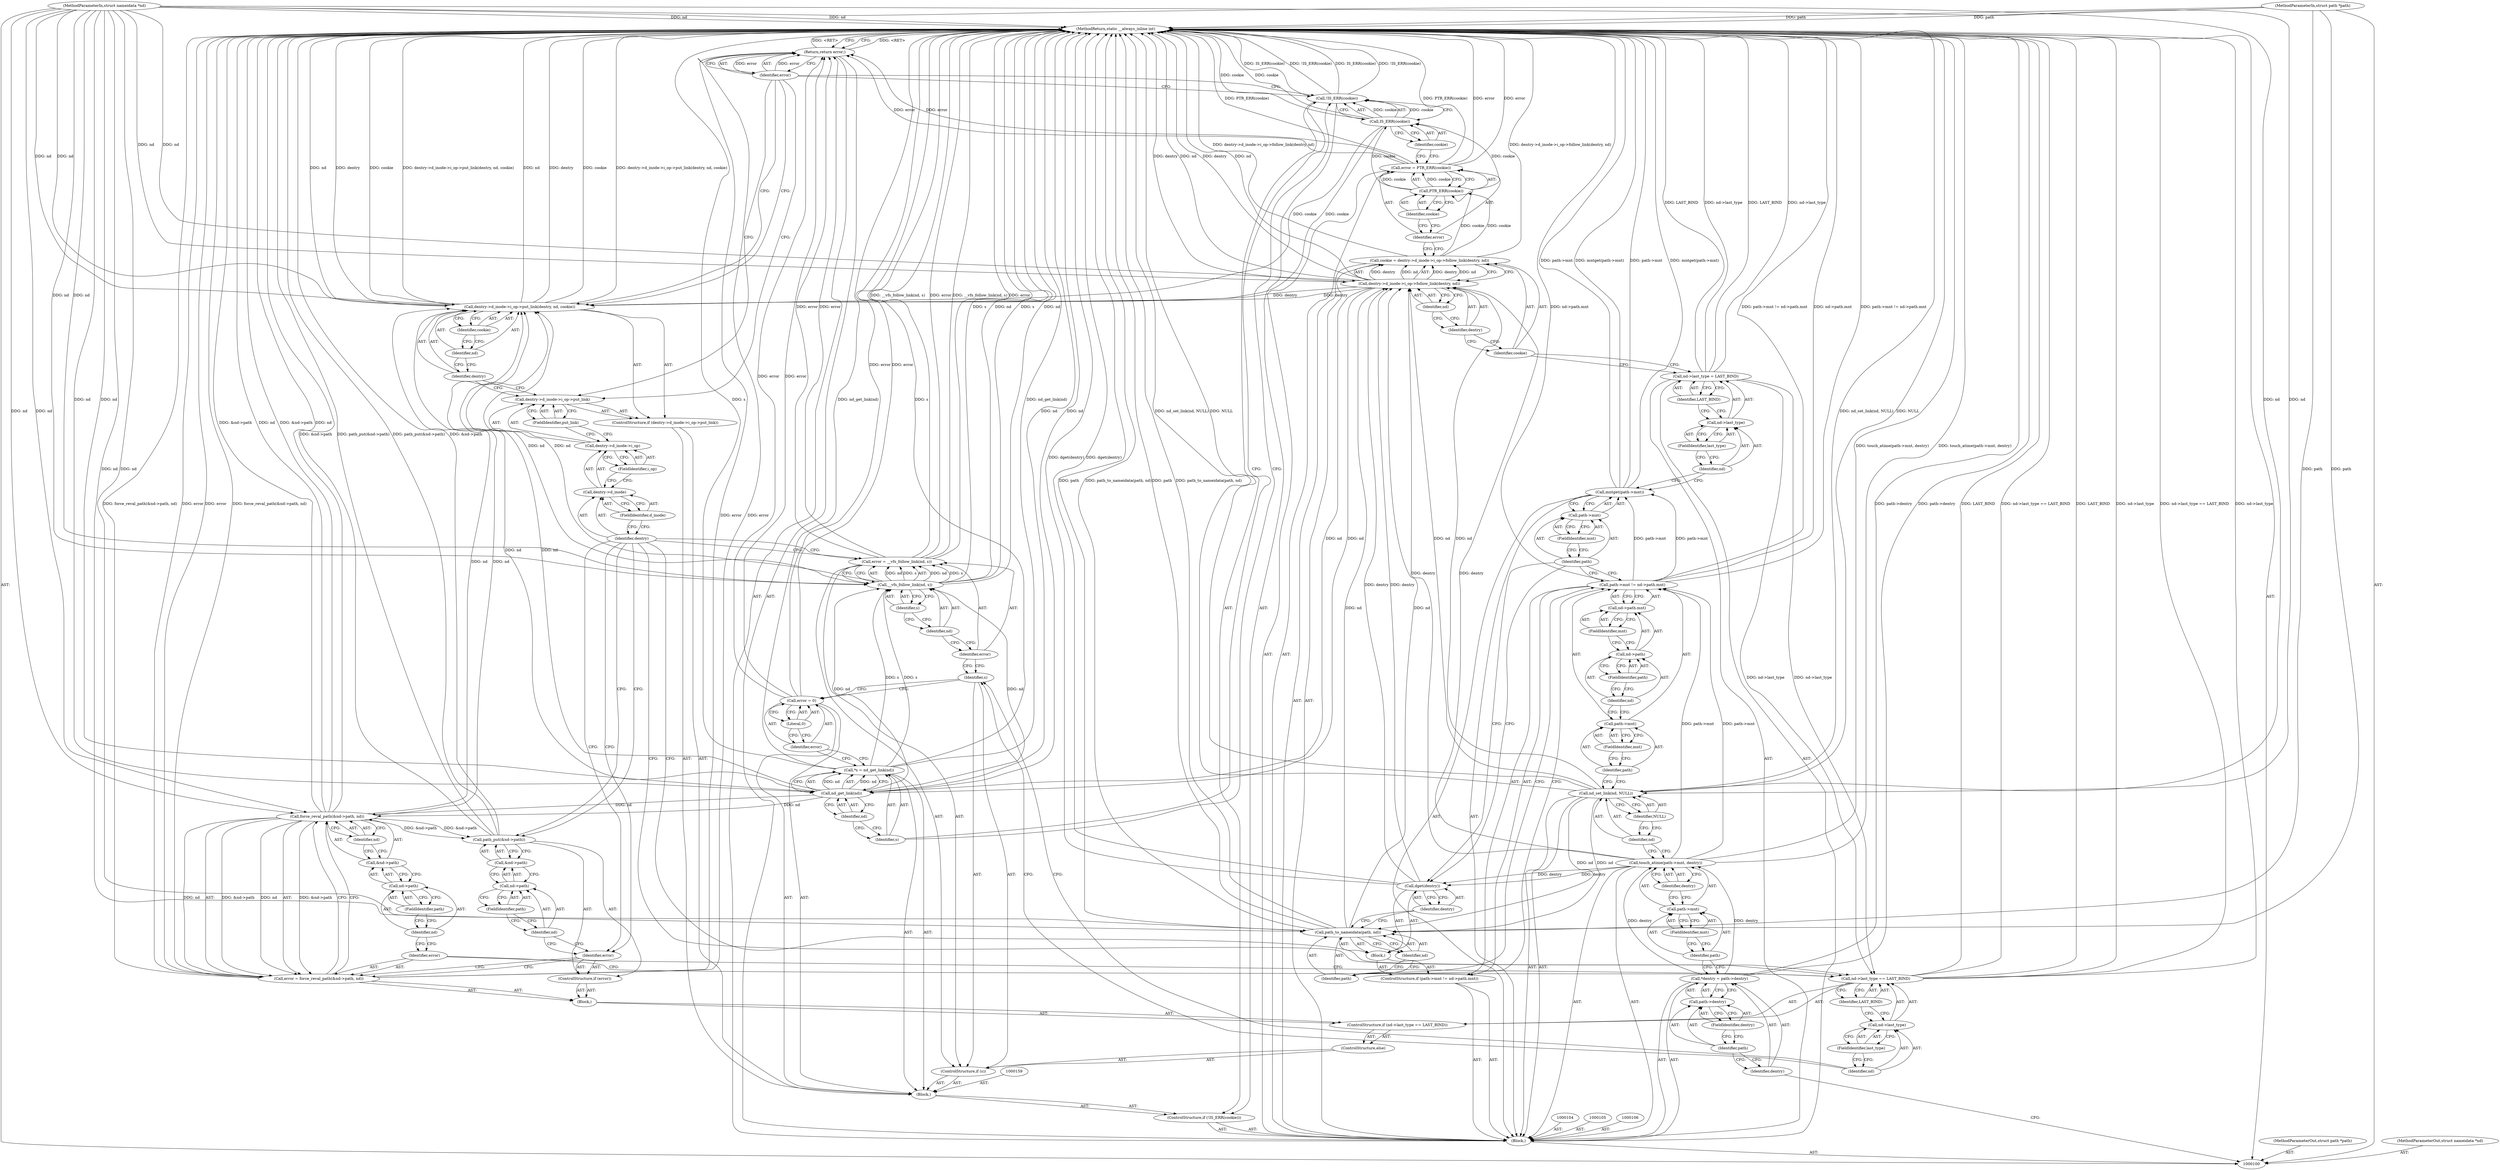 digraph "0_linux_86acdca1b63e6890540fa19495cfc708beff3d8b" {
"1000211" [label="(MethodReturn,static __always_inline int)"];
"1000101" [label="(MethodParameterIn,struct path *path)"];
"1000315" [label="(MethodParameterOut,struct path *path)"];
"1000102" [label="(MethodParameterIn,struct nameidata *nd)"];
"1000316" [label="(MethodParameterOut,struct nameidata *nd)"];
"1000120" [label="(ControlStructure,if (path->mnt != nd->path.mnt))"];
"1000124" [label="(FieldIdentifier,mnt)"];
"1000125" [label="(Call,nd->path.mnt)"];
"1000126" [label="(Call,nd->path)"];
"1000127" [label="(Identifier,nd)"];
"1000128" [label="(FieldIdentifier,path)"];
"1000129" [label="(FieldIdentifier,mnt)"];
"1000130" [label="(Block,)"];
"1000121" [label="(Call,path->mnt != nd->path.mnt)"];
"1000122" [label="(Call,path->mnt)"];
"1000123" [label="(Identifier,path)"];
"1000131" [label="(Call,path_to_nameidata(path, nd))"];
"1000132" [label="(Identifier,path)"];
"1000133" [label="(Identifier,nd)"];
"1000134" [label="(Call,dget(dentry))"];
"1000135" [label="(Identifier,dentry)"];
"1000139" [label="(FieldIdentifier,mnt)"];
"1000136" [label="(Call,mntget(path->mnt))"];
"1000137" [label="(Call,path->mnt)"];
"1000138" [label="(Identifier,path)"];
"1000140" [label="(Call,nd->last_type = LAST_BIND)"];
"1000141" [label="(Call,nd->last_type)"];
"1000142" [label="(Identifier,nd)"];
"1000144" [label="(Identifier,LAST_BIND)"];
"1000143" [label="(FieldIdentifier,last_type)"];
"1000147" [label="(Call,dentry->d_inode->i_op->follow_link(dentry, nd))"];
"1000145" [label="(Call,cookie = dentry->d_inode->i_op->follow_link(dentry, nd))"];
"1000146" [label="(Identifier,cookie)"];
"1000148" [label="(Identifier,dentry)"];
"1000149" [label="(Identifier,nd)"];
"1000152" [label="(Call,PTR_ERR(cookie))"];
"1000153" [label="(Identifier,cookie)"];
"1000150" [label="(Call,error = PTR_ERR(cookie))"];
"1000151" [label="(Identifier,error)"];
"1000157" [label="(Identifier,cookie)"];
"1000154" [label="(ControlStructure,if (!IS_ERR(cookie)))"];
"1000155" [label="(Call,!IS_ERR(cookie))"];
"1000156" [label="(Call,IS_ERR(cookie))"];
"1000162" [label="(Call,nd_get_link(nd))"];
"1000158" [label="(Block,)"];
"1000163" [label="(Identifier,nd)"];
"1000160" [label="(Call,*s = nd_get_link(nd))"];
"1000161" [label="(Identifier,s)"];
"1000103" [label="(Block,)"];
"1000166" [label="(Literal,0)"];
"1000164" [label="(Call,error = 0)"];
"1000165" [label="(Identifier,error)"];
"1000167" [label="(ControlStructure,if (s))"];
"1000168" [label="(Identifier,s)"];
"1000171" [label="(Call,__vfs_follow_link(nd, s))"];
"1000172" [label="(Identifier,nd)"];
"1000169" [label="(Call,error = __vfs_follow_link(nd, s))"];
"1000170" [label="(Identifier,error)"];
"1000173" [label="(Identifier,s)"];
"1000176" [label="(Call,nd->last_type == LAST_BIND)"];
"1000177" [label="(Call,nd->last_type)"];
"1000178" [label="(Identifier,nd)"];
"1000179" [label="(FieldIdentifier,last_type)"];
"1000174" [label="(ControlStructure,else)"];
"1000180" [label="(Identifier,LAST_BIND)"];
"1000181" [label="(Block,)"];
"1000175" [label="(ControlStructure,if (nd->last_type == LAST_BIND))"];
"1000184" [label="(Call,force_reval_path(&nd->path, nd))"];
"1000185" [label="(Call,&nd->path)"];
"1000186" [label="(Call,nd->path)"];
"1000187" [label="(Identifier,nd)"];
"1000182" [label="(Call,error = force_reval_path(&nd->path, nd))"];
"1000183" [label="(Identifier,error)"];
"1000188" [label="(FieldIdentifier,path)"];
"1000189" [label="(Identifier,nd)"];
"1000190" [label="(ControlStructure,if (error))"];
"1000191" [label="(Identifier,error)"];
"1000193" [label="(Call,&nd->path)"];
"1000194" [label="(Call,nd->path)"];
"1000195" [label="(Identifier,nd)"];
"1000196" [label="(FieldIdentifier,path)"];
"1000192" [label="(Call,path_put(&nd->path))"];
"1000202" [label="(FieldIdentifier,d_inode)"];
"1000197" [label="(ControlStructure,if (dentry->d_inode->i_op->put_link))"];
"1000203" [label="(FieldIdentifier,i_op)"];
"1000204" [label="(FieldIdentifier,put_link)"];
"1000198" [label="(Call,dentry->d_inode->i_op->put_link)"];
"1000199" [label="(Call,dentry->d_inode->i_op)"];
"1000200" [label="(Call,dentry->d_inode)"];
"1000201" [label="(Identifier,dentry)"];
"1000205" [label="(Call,dentry->d_inode->i_op->put_link(dentry, nd, cookie))"];
"1000206" [label="(Identifier,dentry)"];
"1000207" [label="(Identifier,nd)"];
"1000208" [label="(Identifier,cookie)"];
"1000209" [label="(Return,return error;)"];
"1000210" [label="(Identifier,error)"];
"1000107" [label="(Call,*dentry = path->dentry)"];
"1000108" [label="(Identifier,dentry)"];
"1000109" [label="(Call,path->dentry)"];
"1000110" [label="(Identifier,path)"];
"1000111" [label="(FieldIdentifier,dentry)"];
"1000112" [label="(Call,touch_atime(path->mnt, dentry))"];
"1000113" [label="(Call,path->mnt)"];
"1000114" [label="(Identifier,path)"];
"1000115" [label="(FieldIdentifier,mnt)"];
"1000116" [label="(Identifier,dentry)"];
"1000117" [label="(Call,nd_set_link(nd, NULL))"];
"1000118" [label="(Identifier,nd)"];
"1000119" [label="(Identifier,NULL)"];
"1000211" -> "1000100"  [label="AST: "];
"1000211" -> "1000209"  [label="CFG: "];
"1000171" -> "1000211"  [label="DDG: nd"];
"1000171" -> "1000211"  [label="DDG: s"];
"1000121" -> "1000211"  [label="DDG: nd->path.mnt"];
"1000121" -> "1000211"  [label="DDG: path->mnt != nd->path.mnt"];
"1000184" -> "1000211"  [label="DDG: &nd->path"];
"1000184" -> "1000211"  [label="DDG: nd"];
"1000156" -> "1000211"  [label="DDG: cookie"];
"1000205" -> "1000211"  [label="DDG: nd"];
"1000205" -> "1000211"  [label="DDG: dentry"];
"1000205" -> "1000211"  [label="DDG: cookie"];
"1000205" -> "1000211"  [label="DDG: dentry->d_inode->i_op->put_link(dentry, nd, cookie)"];
"1000155" -> "1000211"  [label="DDG: IS_ERR(cookie)"];
"1000155" -> "1000211"  [label="DDG: !IS_ERR(cookie)"];
"1000117" -> "1000211"  [label="DDG: nd_set_link(nd, NULL)"];
"1000117" -> "1000211"  [label="DDG: NULL"];
"1000150" -> "1000211"  [label="DDG: error"];
"1000150" -> "1000211"  [label="DDG: PTR_ERR(cookie)"];
"1000131" -> "1000211"  [label="DDG: path"];
"1000131" -> "1000211"  [label="DDG: path_to_nameidata(path, nd)"];
"1000140" -> "1000211"  [label="DDG: nd->last_type"];
"1000140" -> "1000211"  [label="DDG: LAST_BIND"];
"1000182" -> "1000211"  [label="DDG: force_reval_path(&nd->path, nd)"];
"1000182" -> "1000211"  [label="DDG: error"];
"1000134" -> "1000211"  [label="DDG: dget(dentry)"];
"1000176" -> "1000211"  [label="DDG: LAST_BIND"];
"1000176" -> "1000211"  [label="DDG: nd->last_type == LAST_BIND"];
"1000176" -> "1000211"  [label="DDG: nd->last_type"];
"1000147" -> "1000211"  [label="DDG: nd"];
"1000147" -> "1000211"  [label="DDG: dentry"];
"1000102" -> "1000211"  [label="DDG: nd"];
"1000112" -> "1000211"  [label="DDG: touch_atime(path->mnt, dentry)"];
"1000192" -> "1000211"  [label="DDG: &nd->path"];
"1000192" -> "1000211"  [label="DDG: path_put(&nd->path)"];
"1000101" -> "1000211"  [label="DDG: path"];
"1000136" -> "1000211"  [label="DDG: mntget(path->mnt)"];
"1000136" -> "1000211"  [label="DDG: path->mnt"];
"1000169" -> "1000211"  [label="DDG: __vfs_follow_link(nd, s)"];
"1000169" -> "1000211"  [label="DDG: error"];
"1000162" -> "1000211"  [label="DDG: nd"];
"1000160" -> "1000211"  [label="DDG: nd_get_link(nd)"];
"1000160" -> "1000211"  [label="DDG: s"];
"1000145" -> "1000211"  [label="DDG: dentry->d_inode->i_op->follow_link(dentry, nd)"];
"1000107" -> "1000211"  [label="DDG: path->dentry"];
"1000164" -> "1000211"  [label="DDG: error"];
"1000209" -> "1000211"  [label="DDG: <RET>"];
"1000101" -> "1000100"  [label="AST: "];
"1000101" -> "1000211"  [label="DDG: path"];
"1000101" -> "1000131"  [label="DDG: path"];
"1000315" -> "1000100"  [label="AST: "];
"1000102" -> "1000100"  [label="AST: "];
"1000102" -> "1000211"  [label="DDG: nd"];
"1000102" -> "1000117"  [label="DDG: nd"];
"1000102" -> "1000131"  [label="DDG: nd"];
"1000102" -> "1000147"  [label="DDG: nd"];
"1000102" -> "1000162"  [label="DDG: nd"];
"1000102" -> "1000171"  [label="DDG: nd"];
"1000102" -> "1000184"  [label="DDG: nd"];
"1000102" -> "1000205"  [label="DDG: nd"];
"1000316" -> "1000100"  [label="AST: "];
"1000120" -> "1000103"  [label="AST: "];
"1000121" -> "1000120"  [label="AST: "];
"1000130" -> "1000120"  [label="AST: "];
"1000124" -> "1000122"  [label="AST: "];
"1000124" -> "1000123"  [label="CFG: "];
"1000122" -> "1000124"  [label="CFG: "];
"1000125" -> "1000121"  [label="AST: "];
"1000125" -> "1000129"  [label="CFG: "];
"1000126" -> "1000125"  [label="AST: "];
"1000129" -> "1000125"  [label="AST: "];
"1000121" -> "1000125"  [label="CFG: "];
"1000126" -> "1000125"  [label="AST: "];
"1000126" -> "1000128"  [label="CFG: "];
"1000127" -> "1000126"  [label="AST: "];
"1000128" -> "1000126"  [label="AST: "];
"1000129" -> "1000126"  [label="CFG: "];
"1000127" -> "1000126"  [label="AST: "];
"1000127" -> "1000122"  [label="CFG: "];
"1000128" -> "1000127"  [label="CFG: "];
"1000128" -> "1000126"  [label="AST: "];
"1000128" -> "1000127"  [label="CFG: "];
"1000126" -> "1000128"  [label="CFG: "];
"1000129" -> "1000125"  [label="AST: "];
"1000129" -> "1000126"  [label="CFG: "];
"1000125" -> "1000129"  [label="CFG: "];
"1000130" -> "1000120"  [label="AST: "];
"1000131" -> "1000130"  [label="AST: "];
"1000134" -> "1000130"  [label="AST: "];
"1000121" -> "1000120"  [label="AST: "];
"1000121" -> "1000125"  [label="CFG: "];
"1000122" -> "1000121"  [label="AST: "];
"1000125" -> "1000121"  [label="AST: "];
"1000132" -> "1000121"  [label="CFG: "];
"1000138" -> "1000121"  [label="CFG: "];
"1000121" -> "1000211"  [label="DDG: nd->path.mnt"];
"1000121" -> "1000211"  [label="DDG: path->mnt != nd->path.mnt"];
"1000112" -> "1000121"  [label="DDG: path->mnt"];
"1000121" -> "1000136"  [label="DDG: path->mnt"];
"1000122" -> "1000121"  [label="AST: "];
"1000122" -> "1000124"  [label="CFG: "];
"1000123" -> "1000122"  [label="AST: "];
"1000124" -> "1000122"  [label="AST: "];
"1000127" -> "1000122"  [label="CFG: "];
"1000123" -> "1000122"  [label="AST: "];
"1000123" -> "1000117"  [label="CFG: "];
"1000124" -> "1000123"  [label="CFG: "];
"1000131" -> "1000130"  [label="AST: "];
"1000131" -> "1000133"  [label="CFG: "];
"1000132" -> "1000131"  [label="AST: "];
"1000133" -> "1000131"  [label="AST: "];
"1000135" -> "1000131"  [label="CFG: "];
"1000131" -> "1000211"  [label="DDG: path"];
"1000131" -> "1000211"  [label="DDG: path_to_nameidata(path, nd)"];
"1000101" -> "1000131"  [label="DDG: path"];
"1000117" -> "1000131"  [label="DDG: nd"];
"1000102" -> "1000131"  [label="DDG: nd"];
"1000131" -> "1000147"  [label="DDG: nd"];
"1000132" -> "1000131"  [label="AST: "];
"1000132" -> "1000121"  [label="CFG: "];
"1000133" -> "1000132"  [label="CFG: "];
"1000133" -> "1000131"  [label="AST: "];
"1000133" -> "1000132"  [label="CFG: "];
"1000131" -> "1000133"  [label="CFG: "];
"1000134" -> "1000130"  [label="AST: "];
"1000134" -> "1000135"  [label="CFG: "];
"1000135" -> "1000134"  [label="AST: "];
"1000138" -> "1000134"  [label="CFG: "];
"1000134" -> "1000211"  [label="DDG: dget(dentry)"];
"1000112" -> "1000134"  [label="DDG: dentry"];
"1000134" -> "1000147"  [label="DDG: dentry"];
"1000135" -> "1000134"  [label="AST: "];
"1000135" -> "1000131"  [label="CFG: "];
"1000134" -> "1000135"  [label="CFG: "];
"1000139" -> "1000137"  [label="AST: "];
"1000139" -> "1000138"  [label="CFG: "];
"1000137" -> "1000139"  [label="CFG: "];
"1000136" -> "1000103"  [label="AST: "];
"1000136" -> "1000137"  [label="CFG: "];
"1000137" -> "1000136"  [label="AST: "];
"1000142" -> "1000136"  [label="CFG: "];
"1000136" -> "1000211"  [label="DDG: mntget(path->mnt)"];
"1000136" -> "1000211"  [label="DDG: path->mnt"];
"1000121" -> "1000136"  [label="DDG: path->mnt"];
"1000137" -> "1000136"  [label="AST: "];
"1000137" -> "1000139"  [label="CFG: "];
"1000138" -> "1000137"  [label="AST: "];
"1000139" -> "1000137"  [label="AST: "];
"1000136" -> "1000137"  [label="CFG: "];
"1000138" -> "1000137"  [label="AST: "];
"1000138" -> "1000134"  [label="CFG: "];
"1000138" -> "1000121"  [label="CFG: "];
"1000139" -> "1000138"  [label="CFG: "];
"1000140" -> "1000103"  [label="AST: "];
"1000140" -> "1000144"  [label="CFG: "];
"1000141" -> "1000140"  [label="AST: "];
"1000144" -> "1000140"  [label="AST: "];
"1000146" -> "1000140"  [label="CFG: "];
"1000140" -> "1000211"  [label="DDG: nd->last_type"];
"1000140" -> "1000211"  [label="DDG: LAST_BIND"];
"1000140" -> "1000176"  [label="DDG: nd->last_type"];
"1000141" -> "1000140"  [label="AST: "];
"1000141" -> "1000143"  [label="CFG: "];
"1000142" -> "1000141"  [label="AST: "];
"1000143" -> "1000141"  [label="AST: "];
"1000144" -> "1000141"  [label="CFG: "];
"1000142" -> "1000141"  [label="AST: "];
"1000142" -> "1000136"  [label="CFG: "];
"1000143" -> "1000142"  [label="CFG: "];
"1000144" -> "1000140"  [label="AST: "];
"1000144" -> "1000141"  [label="CFG: "];
"1000140" -> "1000144"  [label="CFG: "];
"1000143" -> "1000141"  [label="AST: "];
"1000143" -> "1000142"  [label="CFG: "];
"1000141" -> "1000143"  [label="CFG: "];
"1000147" -> "1000145"  [label="AST: "];
"1000147" -> "1000149"  [label="CFG: "];
"1000148" -> "1000147"  [label="AST: "];
"1000149" -> "1000147"  [label="AST: "];
"1000145" -> "1000147"  [label="CFG: "];
"1000147" -> "1000211"  [label="DDG: nd"];
"1000147" -> "1000211"  [label="DDG: dentry"];
"1000147" -> "1000145"  [label="DDG: dentry"];
"1000147" -> "1000145"  [label="DDG: nd"];
"1000134" -> "1000147"  [label="DDG: dentry"];
"1000112" -> "1000147"  [label="DDG: dentry"];
"1000117" -> "1000147"  [label="DDG: nd"];
"1000131" -> "1000147"  [label="DDG: nd"];
"1000102" -> "1000147"  [label="DDG: nd"];
"1000147" -> "1000162"  [label="DDG: nd"];
"1000147" -> "1000205"  [label="DDG: dentry"];
"1000145" -> "1000103"  [label="AST: "];
"1000145" -> "1000147"  [label="CFG: "];
"1000146" -> "1000145"  [label="AST: "];
"1000147" -> "1000145"  [label="AST: "];
"1000151" -> "1000145"  [label="CFG: "];
"1000145" -> "1000211"  [label="DDG: dentry->d_inode->i_op->follow_link(dentry, nd)"];
"1000147" -> "1000145"  [label="DDG: dentry"];
"1000147" -> "1000145"  [label="DDG: nd"];
"1000145" -> "1000152"  [label="DDG: cookie"];
"1000146" -> "1000145"  [label="AST: "];
"1000146" -> "1000140"  [label="CFG: "];
"1000148" -> "1000146"  [label="CFG: "];
"1000148" -> "1000147"  [label="AST: "];
"1000148" -> "1000146"  [label="CFG: "];
"1000149" -> "1000148"  [label="CFG: "];
"1000149" -> "1000147"  [label="AST: "];
"1000149" -> "1000148"  [label="CFG: "];
"1000147" -> "1000149"  [label="CFG: "];
"1000152" -> "1000150"  [label="AST: "];
"1000152" -> "1000153"  [label="CFG: "];
"1000153" -> "1000152"  [label="AST: "];
"1000150" -> "1000152"  [label="CFG: "];
"1000152" -> "1000150"  [label="DDG: cookie"];
"1000145" -> "1000152"  [label="DDG: cookie"];
"1000152" -> "1000156"  [label="DDG: cookie"];
"1000153" -> "1000152"  [label="AST: "];
"1000153" -> "1000151"  [label="CFG: "];
"1000152" -> "1000153"  [label="CFG: "];
"1000150" -> "1000103"  [label="AST: "];
"1000150" -> "1000152"  [label="CFG: "];
"1000151" -> "1000150"  [label="AST: "];
"1000152" -> "1000150"  [label="AST: "];
"1000157" -> "1000150"  [label="CFG: "];
"1000150" -> "1000211"  [label="DDG: error"];
"1000150" -> "1000211"  [label="DDG: PTR_ERR(cookie)"];
"1000152" -> "1000150"  [label="DDG: cookie"];
"1000150" -> "1000209"  [label="DDG: error"];
"1000151" -> "1000150"  [label="AST: "];
"1000151" -> "1000145"  [label="CFG: "];
"1000153" -> "1000151"  [label="CFG: "];
"1000157" -> "1000156"  [label="AST: "];
"1000157" -> "1000150"  [label="CFG: "];
"1000156" -> "1000157"  [label="CFG: "];
"1000154" -> "1000103"  [label="AST: "];
"1000155" -> "1000154"  [label="AST: "];
"1000158" -> "1000154"  [label="AST: "];
"1000155" -> "1000154"  [label="AST: "];
"1000155" -> "1000156"  [label="CFG: "];
"1000156" -> "1000155"  [label="AST: "];
"1000161" -> "1000155"  [label="CFG: "];
"1000210" -> "1000155"  [label="CFG: "];
"1000155" -> "1000211"  [label="DDG: IS_ERR(cookie)"];
"1000155" -> "1000211"  [label="DDG: !IS_ERR(cookie)"];
"1000156" -> "1000155"  [label="DDG: cookie"];
"1000156" -> "1000155"  [label="AST: "];
"1000156" -> "1000157"  [label="CFG: "];
"1000157" -> "1000156"  [label="AST: "];
"1000155" -> "1000156"  [label="CFG: "];
"1000156" -> "1000211"  [label="DDG: cookie"];
"1000156" -> "1000155"  [label="DDG: cookie"];
"1000152" -> "1000156"  [label="DDG: cookie"];
"1000156" -> "1000205"  [label="DDG: cookie"];
"1000162" -> "1000160"  [label="AST: "];
"1000162" -> "1000163"  [label="CFG: "];
"1000163" -> "1000162"  [label="AST: "];
"1000160" -> "1000162"  [label="CFG: "];
"1000162" -> "1000211"  [label="DDG: nd"];
"1000162" -> "1000160"  [label="DDG: nd"];
"1000147" -> "1000162"  [label="DDG: nd"];
"1000102" -> "1000162"  [label="DDG: nd"];
"1000162" -> "1000171"  [label="DDG: nd"];
"1000162" -> "1000184"  [label="DDG: nd"];
"1000162" -> "1000205"  [label="DDG: nd"];
"1000158" -> "1000154"  [label="AST: "];
"1000159" -> "1000158"  [label="AST: "];
"1000160" -> "1000158"  [label="AST: "];
"1000164" -> "1000158"  [label="AST: "];
"1000167" -> "1000158"  [label="AST: "];
"1000197" -> "1000158"  [label="AST: "];
"1000163" -> "1000162"  [label="AST: "];
"1000163" -> "1000161"  [label="CFG: "];
"1000162" -> "1000163"  [label="CFG: "];
"1000160" -> "1000158"  [label="AST: "];
"1000160" -> "1000162"  [label="CFG: "];
"1000161" -> "1000160"  [label="AST: "];
"1000162" -> "1000160"  [label="AST: "];
"1000165" -> "1000160"  [label="CFG: "];
"1000160" -> "1000211"  [label="DDG: nd_get_link(nd)"];
"1000160" -> "1000211"  [label="DDG: s"];
"1000162" -> "1000160"  [label="DDG: nd"];
"1000160" -> "1000171"  [label="DDG: s"];
"1000161" -> "1000160"  [label="AST: "];
"1000161" -> "1000155"  [label="CFG: "];
"1000163" -> "1000161"  [label="CFG: "];
"1000103" -> "1000100"  [label="AST: "];
"1000104" -> "1000103"  [label="AST: "];
"1000105" -> "1000103"  [label="AST: "];
"1000106" -> "1000103"  [label="AST: "];
"1000107" -> "1000103"  [label="AST: "];
"1000112" -> "1000103"  [label="AST: "];
"1000117" -> "1000103"  [label="AST: "];
"1000120" -> "1000103"  [label="AST: "];
"1000136" -> "1000103"  [label="AST: "];
"1000140" -> "1000103"  [label="AST: "];
"1000145" -> "1000103"  [label="AST: "];
"1000150" -> "1000103"  [label="AST: "];
"1000154" -> "1000103"  [label="AST: "];
"1000209" -> "1000103"  [label="AST: "];
"1000166" -> "1000164"  [label="AST: "];
"1000166" -> "1000165"  [label="CFG: "];
"1000164" -> "1000166"  [label="CFG: "];
"1000164" -> "1000158"  [label="AST: "];
"1000164" -> "1000166"  [label="CFG: "];
"1000165" -> "1000164"  [label="AST: "];
"1000166" -> "1000164"  [label="AST: "];
"1000168" -> "1000164"  [label="CFG: "];
"1000164" -> "1000211"  [label="DDG: error"];
"1000164" -> "1000209"  [label="DDG: error"];
"1000165" -> "1000164"  [label="AST: "];
"1000165" -> "1000160"  [label="CFG: "];
"1000166" -> "1000165"  [label="CFG: "];
"1000167" -> "1000158"  [label="AST: "];
"1000168" -> "1000167"  [label="AST: "];
"1000169" -> "1000167"  [label="AST: "];
"1000174" -> "1000167"  [label="AST: "];
"1000168" -> "1000167"  [label="AST: "];
"1000168" -> "1000164"  [label="CFG: "];
"1000170" -> "1000168"  [label="CFG: "];
"1000178" -> "1000168"  [label="CFG: "];
"1000171" -> "1000169"  [label="AST: "];
"1000171" -> "1000173"  [label="CFG: "];
"1000172" -> "1000171"  [label="AST: "];
"1000173" -> "1000171"  [label="AST: "];
"1000169" -> "1000171"  [label="CFG: "];
"1000171" -> "1000211"  [label="DDG: nd"];
"1000171" -> "1000211"  [label="DDG: s"];
"1000171" -> "1000169"  [label="DDG: nd"];
"1000171" -> "1000169"  [label="DDG: s"];
"1000162" -> "1000171"  [label="DDG: nd"];
"1000102" -> "1000171"  [label="DDG: nd"];
"1000160" -> "1000171"  [label="DDG: s"];
"1000171" -> "1000205"  [label="DDG: nd"];
"1000172" -> "1000171"  [label="AST: "];
"1000172" -> "1000170"  [label="CFG: "];
"1000173" -> "1000172"  [label="CFG: "];
"1000169" -> "1000167"  [label="AST: "];
"1000169" -> "1000171"  [label="CFG: "];
"1000170" -> "1000169"  [label="AST: "];
"1000171" -> "1000169"  [label="AST: "];
"1000201" -> "1000169"  [label="CFG: "];
"1000169" -> "1000211"  [label="DDG: __vfs_follow_link(nd, s)"];
"1000169" -> "1000211"  [label="DDG: error"];
"1000171" -> "1000169"  [label="DDG: nd"];
"1000171" -> "1000169"  [label="DDG: s"];
"1000169" -> "1000209"  [label="DDG: error"];
"1000170" -> "1000169"  [label="AST: "];
"1000170" -> "1000168"  [label="CFG: "];
"1000172" -> "1000170"  [label="CFG: "];
"1000173" -> "1000171"  [label="AST: "];
"1000173" -> "1000172"  [label="CFG: "];
"1000171" -> "1000173"  [label="CFG: "];
"1000176" -> "1000175"  [label="AST: "];
"1000176" -> "1000180"  [label="CFG: "];
"1000177" -> "1000176"  [label="AST: "];
"1000180" -> "1000176"  [label="AST: "];
"1000183" -> "1000176"  [label="CFG: "];
"1000201" -> "1000176"  [label="CFG: "];
"1000176" -> "1000211"  [label="DDG: LAST_BIND"];
"1000176" -> "1000211"  [label="DDG: nd->last_type == LAST_BIND"];
"1000176" -> "1000211"  [label="DDG: nd->last_type"];
"1000140" -> "1000176"  [label="DDG: nd->last_type"];
"1000177" -> "1000176"  [label="AST: "];
"1000177" -> "1000179"  [label="CFG: "];
"1000178" -> "1000177"  [label="AST: "];
"1000179" -> "1000177"  [label="AST: "];
"1000180" -> "1000177"  [label="CFG: "];
"1000178" -> "1000177"  [label="AST: "];
"1000178" -> "1000168"  [label="CFG: "];
"1000179" -> "1000178"  [label="CFG: "];
"1000179" -> "1000177"  [label="AST: "];
"1000179" -> "1000178"  [label="CFG: "];
"1000177" -> "1000179"  [label="CFG: "];
"1000174" -> "1000167"  [label="AST: "];
"1000175" -> "1000174"  [label="AST: "];
"1000180" -> "1000176"  [label="AST: "];
"1000180" -> "1000177"  [label="CFG: "];
"1000176" -> "1000180"  [label="CFG: "];
"1000181" -> "1000175"  [label="AST: "];
"1000182" -> "1000181"  [label="AST: "];
"1000190" -> "1000181"  [label="AST: "];
"1000175" -> "1000174"  [label="AST: "];
"1000176" -> "1000175"  [label="AST: "];
"1000181" -> "1000175"  [label="AST: "];
"1000184" -> "1000182"  [label="AST: "];
"1000184" -> "1000189"  [label="CFG: "];
"1000185" -> "1000184"  [label="AST: "];
"1000189" -> "1000184"  [label="AST: "];
"1000182" -> "1000184"  [label="CFG: "];
"1000184" -> "1000211"  [label="DDG: &nd->path"];
"1000184" -> "1000211"  [label="DDG: nd"];
"1000184" -> "1000182"  [label="DDG: &nd->path"];
"1000184" -> "1000182"  [label="DDG: nd"];
"1000162" -> "1000184"  [label="DDG: nd"];
"1000102" -> "1000184"  [label="DDG: nd"];
"1000184" -> "1000192"  [label="DDG: &nd->path"];
"1000184" -> "1000205"  [label="DDG: nd"];
"1000185" -> "1000184"  [label="AST: "];
"1000185" -> "1000186"  [label="CFG: "];
"1000186" -> "1000185"  [label="AST: "];
"1000189" -> "1000185"  [label="CFG: "];
"1000186" -> "1000185"  [label="AST: "];
"1000186" -> "1000188"  [label="CFG: "];
"1000187" -> "1000186"  [label="AST: "];
"1000188" -> "1000186"  [label="AST: "];
"1000185" -> "1000186"  [label="CFG: "];
"1000187" -> "1000186"  [label="AST: "];
"1000187" -> "1000183"  [label="CFG: "];
"1000188" -> "1000187"  [label="CFG: "];
"1000182" -> "1000181"  [label="AST: "];
"1000182" -> "1000184"  [label="CFG: "];
"1000183" -> "1000182"  [label="AST: "];
"1000184" -> "1000182"  [label="AST: "];
"1000191" -> "1000182"  [label="CFG: "];
"1000182" -> "1000211"  [label="DDG: force_reval_path(&nd->path, nd)"];
"1000182" -> "1000211"  [label="DDG: error"];
"1000184" -> "1000182"  [label="DDG: &nd->path"];
"1000184" -> "1000182"  [label="DDG: nd"];
"1000182" -> "1000209"  [label="DDG: error"];
"1000183" -> "1000182"  [label="AST: "];
"1000183" -> "1000176"  [label="CFG: "];
"1000187" -> "1000183"  [label="CFG: "];
"1000188" -> "1000186"  [label="AST: "];
"1000188" -> "1000187"  [label="CFG: "];
"1000186" -> "1000188"  [label="CFG: "];
"1000189" -> "1000184"  [label="AST: "];
"1000189" -> "1000185"  [label="CFG: "];
"1000184" -> "1000189"  [label="CFG: "];
"1000190" -> "1000181"  [label="AST: "];
"1000191" -> "1000190"  [label="AST: "];
"1000192" -> "1000190"  [label="AST: "];
"1000191" -> "1000190"  [label="AST: "];
"1000191" -> "1000182"  [label="CFG: "];
"1000195" -> "1000191"  [label="CFG: "];
"1000201" -> "1000191"  [label="CFG: "];
"1000193" -> "1000192"  [label="AST: "];
"1000193" -> "1000194"  [label="CFG: "];
"1000194" -> "1000193"  [label="AST: "];
"1000192" -> "1000193"  [label="CFG: "];
"1000194" -> "1000193"  [label="AST: "];
"1000194" -> "1000196"  [label="CFG: "];
"1000195" -> "1000194"  [label="AST: "];
"1000196" -> "1000194"  [label="AST: "];
"1000193" -> "1000194"  [label="CFG: "];
"1000195" -> "1000194"  [label="AST: "];
"1000195" -> "1000191"  [label="CFG: "];
"1000196" -> "1000195"  [label="CFG: "];
"1000196" -> "1000194"  [label="AST: "];
"1000196" -> "1000195"  [label="CFG: "];
"1000194" -> "1000196"  [label="CFG: "];
"1000192" -> "1000190"  [label="AST: "];
"1000192" -> "1000193"  [label="CFG: "];
"1000193" -> "1000192"  [label="AST: "];
"1000201" -> "1000192"  [label="CFG: "];
"1000192" -> "1000211"  [label="DDG: &nd->path"];
"1000192" -> "1000211"  [label="DDG: path_put(&nd->path)"];
"1000184" -> "1000192"  [label="DDG: &nd->path"];
"1000202" -> "1000200"  [label="AST: "];
"1000202" -> "1000201"  [label="CFG: "];
"1000200" -> "1000202"  [label="CFG: "];
"1000197" -> "1000158"  [label="AST: "];
"1000198" -> "1000197"  [label="AST: "];
"1000205" -> "1000197"  [label="AST: "];
"1000203" -> "1000199"  [label="AST: "];
"1000203" -> "1000200"  [label="CFG: "];
"1000199" -> "1000203"  [label="CFG: "];
"1000204" -> "1000198"  [label="AST: "];
"1000204" -> "1000199"  [label="CFG: "];
"1000198" -> "1000204"  [label="CFG: "];
"1000198" -> "1000197"  [label="AST: "];
"1000198" -> "1000204"  [label="CFG: "];
"1000199" -> "1000198"  [label="AST: "];
"1000204" -> "1000198"  [label="AST: "];
"1000206" -> "1000198"  [label="CFG: "];
"1000210" -> "1000198"  [label="CFG: "];
"1000199" -> "1000198"  [label="AST: "];
"1000199" -> "1000203"  [label="CFG: "];
"1000200" -> "1000199"  [label="AST: "];
"1000203" -> "1000199"  [label="AST: "];
"1000204" -> "1000199"  [label="CFG: "];
"1000200" -> "1000199"  [label="AST: "];
"1000200" -> "1000202"  [label="CFG: "];
"1000201" -> "1000200"  [label="AST: "];
"1000202" -> "1000200"  [label="AST: "];
"1000203" -> "1000200"  [label="CFG: "];
"1000201" -> "1000200"  [label="AST: "];
"1000201" -> "1000169"  [label="CFG: "];
"1000201" -> "1000192"  [label="CFG: "];
"1000201" -> "1000191"  [label="CFG: "];
"1000201" -> "1000176"  [label="CFG: "];
"1000202" -> "1000201"  [label="CFG: "];
"1000205" -> "1000197"  [label="AST: "];
"1000205" -> "1000208"  [label="CFG: "];
"1000206" -> "1000205"  [label="AST: "];
"1000207" -> "1000205"  [label="AST: "];
"1000208" -> "1000205"  [label="AST: "];
"1000210" -> "1000205"  [label="CFG: "];
"1000205" -> "1000211"  [label="DDG: nd"];
"1000205" -> "1000211"  [label="DDG: dentry"];
"1000205" -> "1000211"  [label="DDG: cookie"];
"1000205" -> "1000211"  [label="DDG: dentry->d_inode->i_op->put_link(dentry, nd, cookie)"];
"1000147" -> "1000205"  [label="DDG: dentry"];
"1000171" -> "1000205"  [label="DDG: nd"];
"1000184" -> "1000205"  [label="DDG: nd"];
"1000162" -> "1000205"  [label="DDG: nd"];
"1000102" -> "1000205"  [label="DDG: nd"];
"1000156" -> "1000205"  [label="DDG: cookie"];
"1000206" -> "1000205"  [label="AST: "];
"1000206" -> "1000198"  [label="CFG: "];
"1000207" -> "1000206"  [label="CFG: "];
"1000207" -> "1000205"  [label="AST: "];
"1000207" -> "1000206"  [label="CFG: "];
"1000208" -> "1000207"  [label="CFG: "];
"1000208" -> "1000205"  [label="AST: "];
"1000208" -> "1000207"  [label="CFG: "];
"1000205" -> "1000208"  [label="CFG: "];
"1000209" -> "1000103"  [label="AST: "];
"1000209" -> "1000210"  [label="CFG: "];
"1000210" -> "1000209"  [label="AST: "];
"1000211" -> "1000209"  [label="CFG: "];
"1000209" -> "1000211"  [label="DDG: <RET>"];
"1000210" -> "1000209"  [label="DDG: error"];
"1000150" -> "1000209"  [label="DDG: error"];
"1000169" -> "1000209"  [label="DDG: error"];
"1000182" -> "1000209"  [label="DDG: error"];
"1000164" -> "1000209"  [label="DDG: error"];
"1000210" -> "1000209"  [label="AST: "];
"1000210" -> "1000205"  [label="CFG: "];
"1000210" -> "1000198"  [label="CFG: "];
"1000210" -> "1000155"  [label="CFG: "];
"1000209" -> "1000210"  [label="CFG: "];
"1000210" -> "1000209"  [label="DDG: error"];
"1000107" -> "1000103"  [label="AST: "];
"1000107" -> "1000109"  [label="CFG: "];
"1000108" -> "1000107"  [label="AST: "];
"1000109" -> "1000107"  [label="AST: "];
"1000114" -> "1000107"  [label="CFG: "];
"1000107" -> "1000211"  [label="DDG: path->dentry"];
"1000107" -> "1000112"  [label="DDG: dentry"];
"1000108" -> "1000107"  [label="AST: "];
"1000108" -> "1000100"  [label="CFG: "];
"1000110" -> "1000108"  [label="CFG: "];
"1000109" -> "1000107"  [label="AST: "];
"1000109" -> "1000111"  [label="CFG: "];
"1000110" -> "1000109"  [label="AST: "];
"1000111" -> "1000109"  [label="AST: "];
"1000107" -> "1000109"  [label="CFG: "];
"1000110" -> "1000109"  [label="AST: "];
"1000110" -> "1000108"  [label="CFG: "];
"1000111" -> "1000110"  [label="CFG: "];
"1000111" -> "1000109"  [label="AST: "];
"1000111" -> "1000110"  [label="CFG: "];
"1000109" -> "1000111"  [label="CFG: "];
"1000112" -> "1000103"  [label="AST: "];
"1000112" -> "1000116"  [label="CFG: "];
"1000113" -> "1000112"  [label="AST: "];
"1000116" -> "1000112"  [label="AST: "];
"1000118" -> "1000112"  [label="CFG: "];
"1000112" -> "1000211"  [label="DDG: touch_atime(path->mnt, dentry)"];
"1000107" -> "1000112"  [label="DDG: dentry"];
"1000112" -> "1000121"  [label="DDG: path->mnt"];
"1000112" -> "1000134"  [label="DDG: dentry"];
"1000112" -> "1000147"  [label="DDG: dentry"];
"1000113" -> "1000112"  [label="AST: "];
"1000113" -> "1000115"  [label="CFG: "];
"1000114" -> "1000113"  [label="AST: "];
"1000115" -> "1000113"  [label="AST: "];
"1000116" -> "1000113"  [label="CFG: "];
"1000114" -> "1000113"  [label="AST: "];
"1000114" -> "1000107"  [label="CFG: "];
"1000115" -> "1000114"  [label="CFG: "];
"1000115" -> "1000113"  [label="AST: "];
"1000115" -> "1000114"  [label="CFG: "];
"1000113" -> "1000115"  [label="CFG: "];
"1000116" -> "1000112"  [label="AST: "];
"1000116" -> "1000113"  [label="CFG: "];
"1000112" -> "1000116"  [label="CFG: "];
"1000117" -> "1000103"  [label="AST: "];
"1000117" -> "1000119"  [label="CFG: "];
"1000118" -> "1000117"  [label="AST: "];
"1000119" -> "1000117"  [label="AST: "];
"1000123" -> "1000117"  [label="CFG: "];
"1000117" -> "1000211"  [label="DDG: nd_set_link(nd, NULL)"];
"1000117" -> "1000211"  [label="DDG: NULL"];
"1000102" -> "1000117"  [label="DDG: nd"];
"1000117" -> "1000131"  [label="DDG: nd"];
"1000117" -> "1000147"  [label="DDG: nd"];
"1000118" -> "1000117"  [label="AST: "];
"1000118" -> "1000112"  [label="CFG: "];
"1000119" -> "1000118"  [label="CFG: "];
"1000119" -> "1000117"  [label="AST: "];
"1000119" -> "1000118"  [label="CFG: "];
"1000117" -> "1000119"  [label="CFG: "];
}

